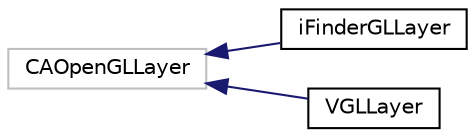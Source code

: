 digraph "Graphical Class Hierarchy"
{
  edge [fontname="Helvetica",fontsize="10",labelfontname="Helvetica",labelfontsize="10"];
  node [fontname="Helvetica",fontsize="10",shape=record];
  rankdir="LR";
  Node1 [label="CAOpenGLLayer",height=0.2,width=0.4,color="grey75", fillcolor="white", style="filled"];
  Node1 -> Node2 [dir="back",color="midnightblue",fontsize="10",style="solid",fontname="Helvetica"];
  Node2 [label="iFinderGLLayer",height=0.2,width=0.4,color="black", fillcolor="white", style="filled",URL="$interfacei_finder_g_l_layer.html"];
  Node1 -> Node3 [dir="back",color="midnightblue",fontsize="10",style="solid",fontname="Helvetica"];
  Node3 [label="VGLLayer",height=0.2,width=0.4,color="black", fillcolor="white", style="filled",URL="$interface_v_g_l_layer.html"];
}
